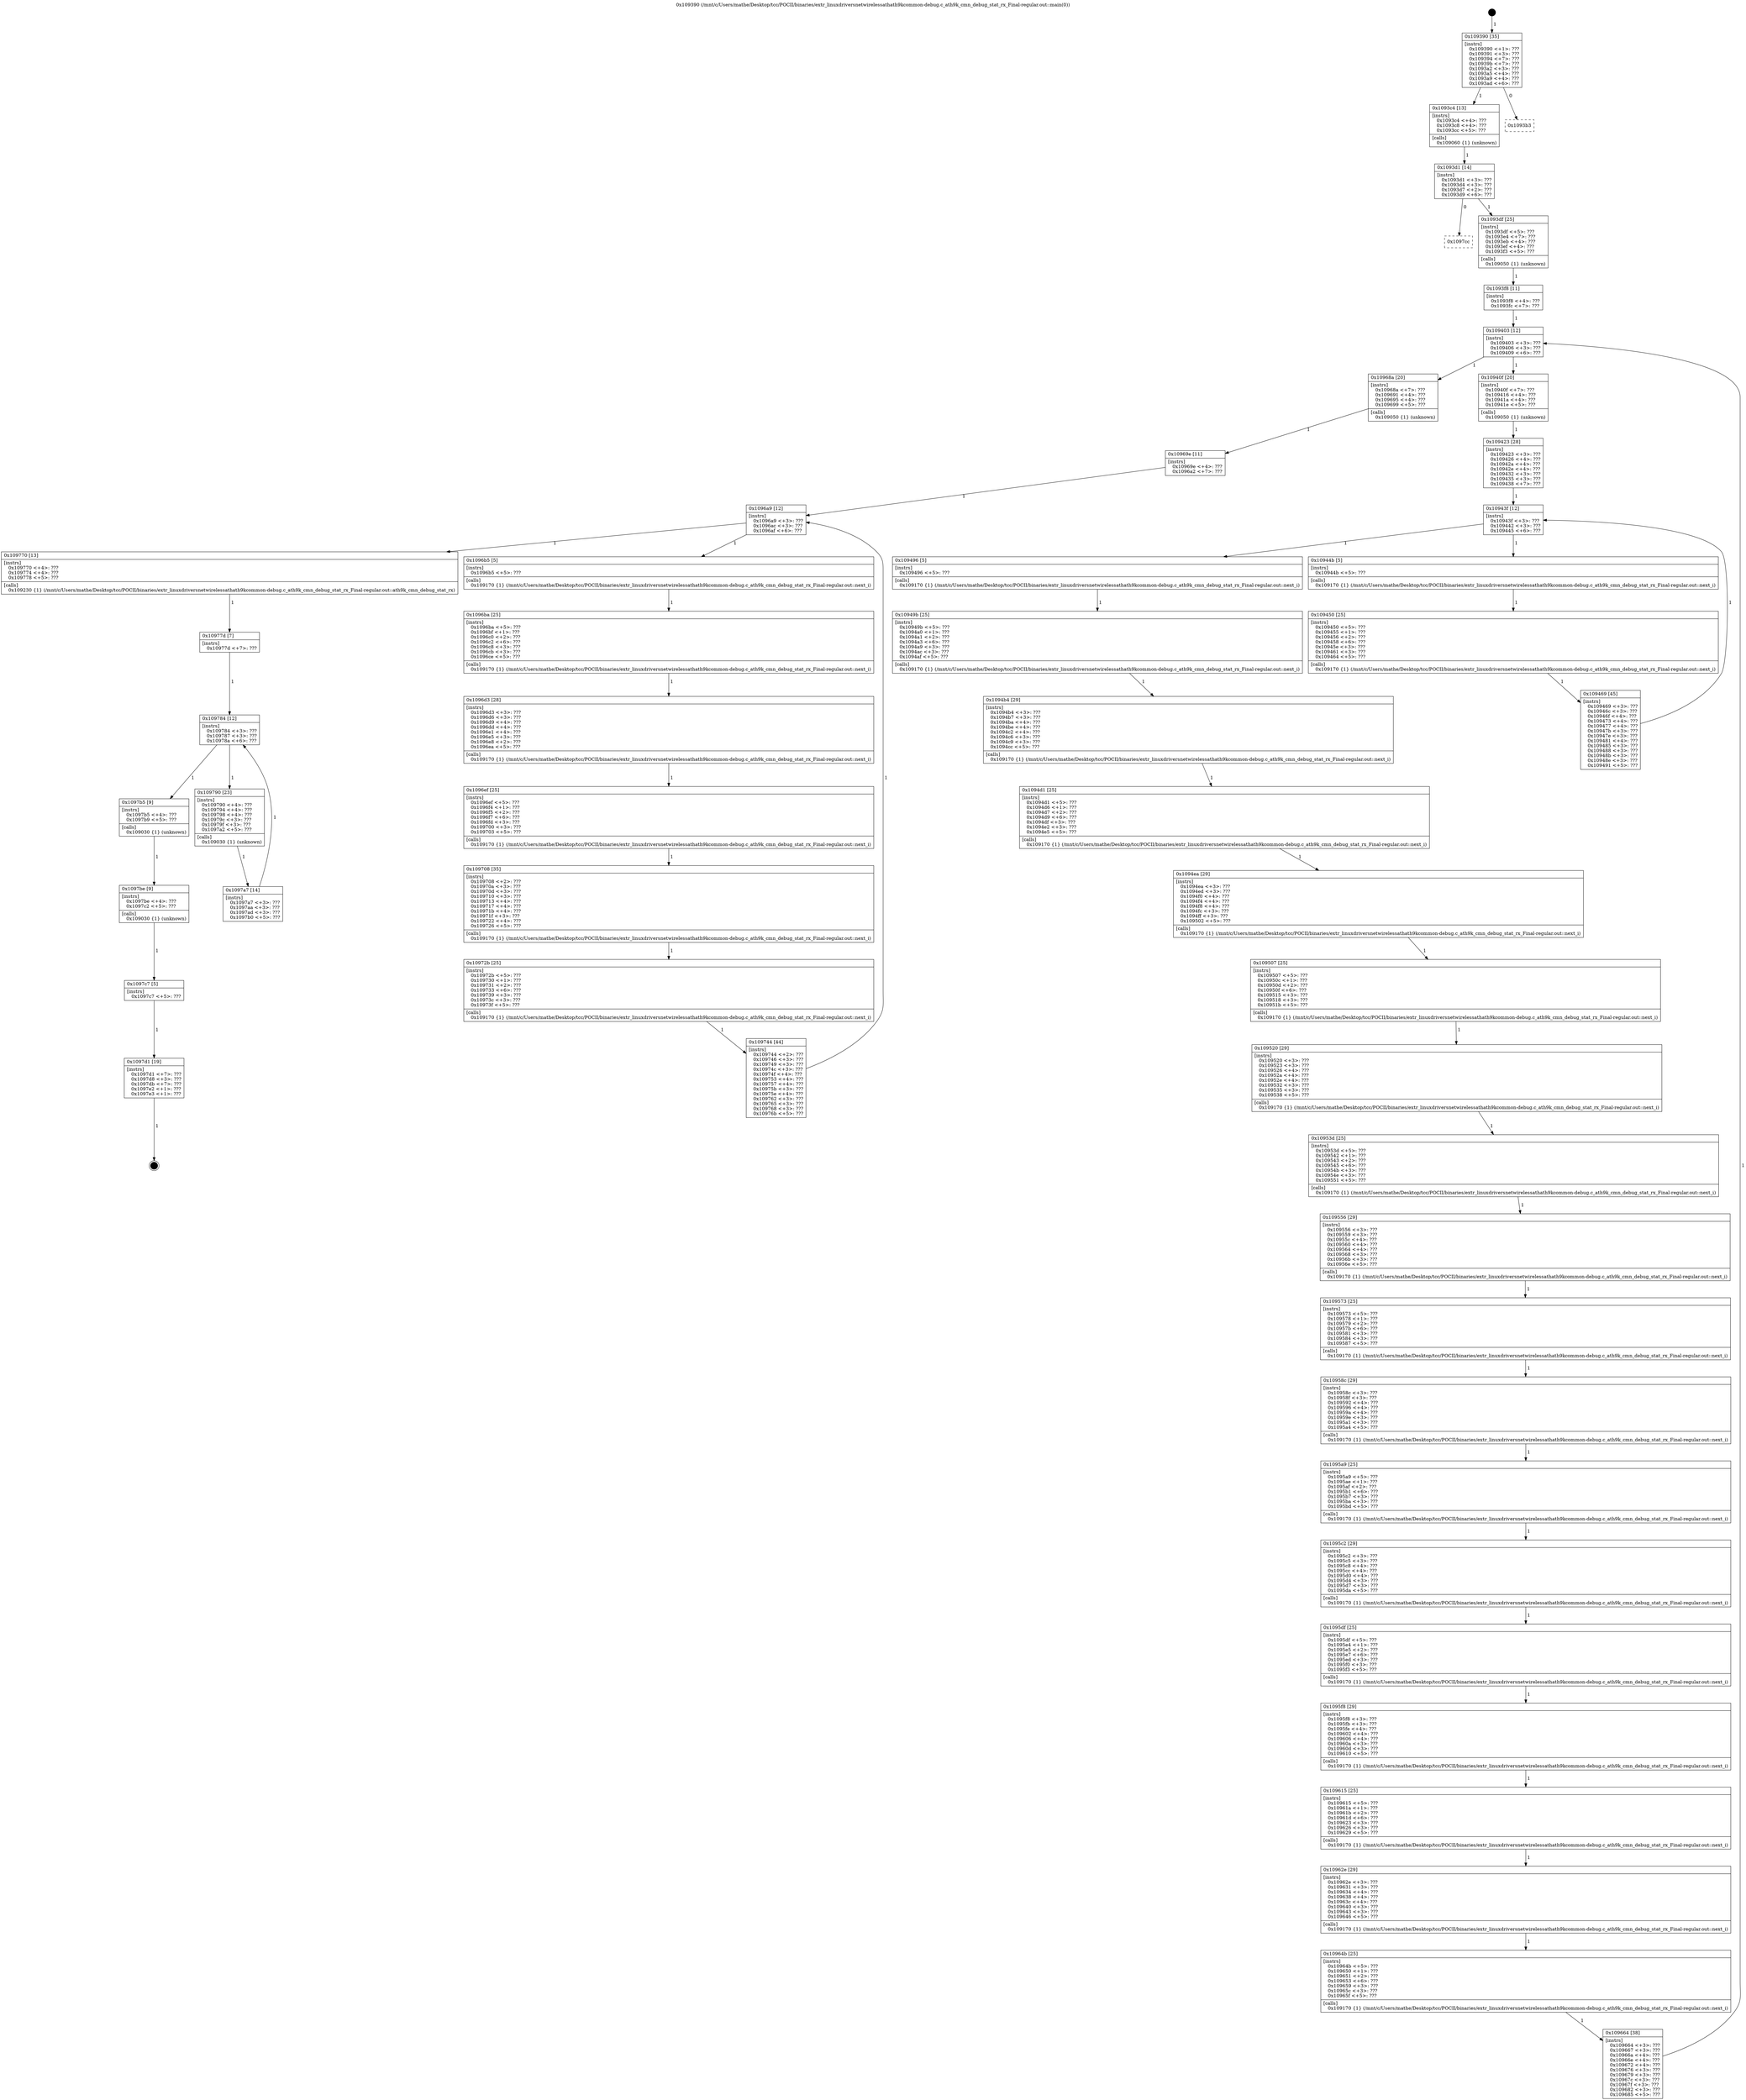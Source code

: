digraph "0x109390" {
  label = "0x109390 (/mnt/c/Users/mathe/Desktop/tcc/POCII/binaries/extr_linuxdriversnetwirelessathath9kcommon-debug.c_ath9k_cmn_debug_stat_rx_Final-regular.out::main(0))"
  labelloc = "t"
  node[shape=record]

  Entry [label="",width=0.3,height=0.3,shape=circle,fillcolor=black,style=filled]
  "0x109390" [label="{
     0x109390 [35]\l
     | [instrs]\l
     &nbsp;&nbsp;0x109390 \<+1\>: ???\l
     &nbsp;&nbsp;0x109391 \<+3\>: ???\l
     &nbsp;&nbsp;0x109394 \<+7\>: ???\l
     &nbsp;&nbsp;0x10939b \<+7\>: ???\l
     &nbsp;&nbsp;0x1093a2 \<+3\>: ???\l
     &nbsp;&nbsp;0x1093a5 \<+4\>: ???\l
     &nbsp;&nbsp;0x1093a9 \<+4\>: ???\l
     &nbsp;&nbsp;0x1093ad \<+6\>: ???\l
  }"]
  "0x1093c4" [label="{
     0x1093c4 [13]\l
     | [instrs]\l
     &nbsp;&nbsp;0x1093c4 \<+4\>: ???\l
     &nbsp;&nbsp;0x1093c8 \<+4\>: ???\l
     &nbsp;&nbsp;0x1093cc \<+5\>: ???\l
     | [calls]\l
     &nbsp;&nbsp;0x109060 \{1\} (unknown)\l
  }"]
  "0x1093b3" [label="{
     0x1093b3\l
  }", style=dashed]
  "0x1093d1" [label="{
     0x1093d1 [14]\l
     | [instrs]\l
     &nbsp;&nbsp;0x1093d1 \<+3\>: ???\l
     &nbsp;&nbsp;0x1093d4 \<+3\>: ???\l
     &nbsp;&nbsp;0x1093d7 \<+2\>: ???\l
     &nbsp;&nbsp;0x1093d9 \<+6\>: ???\l
  }"]
  "0x1097cc" [label="{
     0x1097cc\l
  }", style=dashed]
  "0x1093df" [label="{
     0x1093df [25]\l
     | [instrs]\l
     &nbsp;&nbsp;0x1093df \<+5\>: ???\l
     &nbsp;&nbsp;0x1093e4 \<+7\>: ???\l
     &nbsp;&nbsp;0x1093eb \<+4\>: ???\l
     &nbsp;&nbsp;0x1093ef \<+4\>: ???\l
     &nbsp;&nbsp;0x1093f3 \<+5\>: ???\l
     | [calls]\l
     &nbsp;&nbsp;0x109050 \{1\} (unknown)\l
  }"]
  Exit [label="",width=0.3,height=0.3,shape=circle,fillcolor=black,style=filled,peripheries=2]
  "0x109403" [label="{
     0x109403 [12]\l
     | [instrs]\l
     &nbsp;&nbsp;0x109403 \<+3\>: ???\l
     &nbsp;&nbsp;0x109406 \<+3\>: ???\l
     &nbsp;&nbsp;0x109409 \<+6\>: ???\l
  }"]
  "0x10968a" [label="{
     0x10968a [20]\l
     | [instrs]\l
     &nbsp;&nbsp;0x10968a \<+7\>: ???\l
     &nbsp;&nbsp;0x109691 \<+4\>: ???\l
     &nbsp;&nbsp;0x109695 \<+4\>: ???\l
     &nbsp;&nbsp;0x109699 \<+5\>: ???\l
     | [calls]\l
     &nbsp;&nbsp;0x109050 \{1\} (unknown)\l
  }"]
  "0x10940f" [label="{
     0x10940f [20]\l
     | [instrs]\l
     &nbsp;&nbsp;0x10940f \<+7\>: ???\l
     &nbsp;&nbsp;0x109416 \<+4\>: ???\l
     &nbsp;&nbsp;0x10941a \<+4\>: ???\l
     &nbsp;&nbsp;0x10941e \<+5\>: ???\l
     | [calls]\l
     &nbsp;&nbsp;0x109050 \{1\} (unknown)\l
  }"]
  "0x10943f" [label="{
     0x10943f [12]\l
     | [instrs]\l
     &nbsp;&nbsp;0x10943f \<+3\>: ???\l
     &nbsp;&nbsp;0x109442 \<+3\>: ???\l
     &nbsp;&nbsp;0x109445 \<+6\>: ???\l
  }"]
  "0x109496" [label="{
     0x109496 [5]\l
     | [instrs]\l
     &nbsp;&nbsp;0x109496 \<+5\>: ???\l
     | [calls]\l
     &nbsp;&nbsp;0x109170 \{1\} (/mnt/c/Users/mathe/Desktop/tcc/POCII/binaries/extr_linuxdriversnetwirelessathath9kcommon-debug.c_ath9k_cmn_debug_stat_rx_Final-regular.out::next_i)\l
  }"]
  "0x10944b" [label="{
     0x10944b [5]\l
     | [instrs]\l
     &nbsp;&nbsp;0x10944b \<+5\>: ???\l
     | [calls]\l
     &nbsp;&nbsp;0x109170 \{1\} (/mnt/c/Users/mathe/Desktop/tcc/POCII/binaries/extr_linuxdriversnetwirelessathath9kcommon-debug.c_ath9k_cmn_debug_stat_rx_Final-regular.out::next_i)\l
  }"]
  "0x109450" [label="{
     0x109450 [25]\l
     | [instrs]\l
     &nbsp;&nbsp;0x109450 \<+5\>: ???\l
     &nbsp;&nbsp;0x109455 \<+1\>: ???\l
     &nbsp;&nbsp;0x109456 \<+2\>: ???\l
     &nbsp;&nbsp;0x109458 \<+6\>: ???\l
     &nbsp;&nbsp;0x10945e \<+3\>: ???\l
     &nbsp;&nbsp;0x109461 \<+3\>: ???\l
     &nbsp;&nbsp;0x109464 \<+5\>: ???\l
     | [calls]\l
     &nbsp;&nbsp;0x109170 \{1\} (/mnt/c/Users/mathe/Desktop/tcc/POCII/binaries/extr_linuxdriversnetwirelessathath9kcommon-debug.c_ath9k_cmn_debug_stat_rx_Final-regular.out::next_i)\l
  }"]
  "0x109469" [label="{
     0x109469 [45]\l
     | [instrs]\l
     &nbsp;&nbsp;0x109469 \<+3\>: ???\l
     &nbsp;&nbsp;0x10946c \<+3\>: ???\l
     &nbsp;&nbsp;0x10946f \<+4\>: ???\l
     &nbsp;&nbsp;0x109473 \<+4\>: ???\l
     &nbsp;&nbsp;0x109477 \<+4\>: ???\l
     &nbsp;&nbsp;0x10947b \<+3\>: ???\l
     &nbsp;&nbsp;0x10947e \<+3\>: ???\l
     &nbsp;&nbsp;0x109481 \<+4\>: ???\l
     &nbsp;&nbsp;0x109485 \<+3\>: ???\l
     &nbsp;&nbsp;0x109488 \<+3\>: ???\l
     &nbsp;&nbsp;0x10948b \<+3\>: ???\l
     &nbsp;&nbsp;0x10948e \<+3\>: ???\l
     &nbsp;&nbsp;0x109491 \<+5\>: ???\l
  }"]
  "0x109423" [label="{
     0x109423 [28]\l
     | [instrs]\l
     &nbsp;&nbsp;0x109423 \<+3\>: ???\l
     &nbsp;&nbsp;0x109426 \<+4\>: ???\l
     &nbsp;&nbsp;0x10942a \<+4\>: ???\l
     &nbsp;&nbsp;0x10942e \<+4\>: ???\l
     &nbsp;&nbsp;0x109432 \<+3\>: ???\l
     &nbsp;&nbsp;0x109435 \<+3\>: ???\l
     &nbsp;&nbsp;0x109438 \<+7\>: ???\l
  }"]
  "0x10949b" [label="{
     0x10949b [25]\l
     | [instrs]\l
     &nbsp;&nbsp;0x10949b \<+5\>: ???\l
     &nbsp;&nbsp;0x1094a0 \<+1\>: ???\l
     &nbsp;&nbsp;0x1094a1 \<+2\>: ???\l
     &nbsp;&nbsp;0x1094a3 \<+6\>: ???\l
     &nbsp;&nbsp;0x1094a9 \<+3\>: ???\l
     &nbsp;&nbsp;0x1094ac \<+3\>: ???\l
     &nbsp;&nbsp;0x1094af \<+5\>: ???\l
     | [calls]\l
     &nbsp;&nbsp;0x109170 \{1\} (/mnt/c/Users/mathe/Desktop/tcc/POCII/binaries/extr_linuxdriversnetwirelessathath9kcommon-debug.c_ath9k_cmn_debug_stat_rx_Final-regular.out::next_i)\l
  }"]
  "0x1094b4" [label="{
     0x1094b4 [29]\l
     | [instrs]\l
     &nbsp;&nbsp;0x1094b4 \<+3\>: ???\l
     &nbsp;&nbsp;0x1094b7 \<+3\>: ???\l
     &nbsp;&nbsp;0x1094ba \<+4\>: ???\l
     &nbsp;&nbsp;0x1094be \<+4\>: ???\l
     &nbsp;&nbsp;0x1094c2 \<+4\>: ???\l
     &nbsp;&nbsp;0x1094c6 \<+3\>: ???\l
     &nbsp;&nbsp;0x1094c9 \<+3\>: ???\l
     &nbsp;&nbsp;0x1094cc \<+5\>: ???\l
     | [calls]\l
     &nbsp;&nbsp;0x109170 \{1\} (/mnt/c/Users/mathe/Desktop/tcc/POCII/binaries/extr_linuxdriversnetwirelessathath9kcommon-debug.c_ath9k_cmn_debug_stat_rx_Final-regular.out::next_i)\l
  }"]
  "0x1094d1" [label="{
     0x1094d1 [25]\l
     | [instrs]\l
     &nbsp;&nbsp;0x1094d1 \<+5\>: ???\l
     &nbsp;&nbsp;0x1094d6 \<+1\>: ???\l
     &nbsp;&nbsp;0x1094d7 \<+2\>: ???\l
     &nbsp;&nbsp;0x1094d9 \<+6\>: ???\l
     &nbsp;&nbsp;0x1094df \<+3\>: ???\l
     &nbsp;&nbsp;0x1094e2 \<+3\>: ???\l
     &nbsp;&nbsp;0x1094e5 \<+5\>: ???\l
     | [calls]\l
     &nbsp;&nbsp;0x109170 \{1\} (/mnt/c/Users/mathe/Desktop/tcc/POCII/binaries/extr_linuxdriversnetwirelessathath9kcommon-debug.c_ath9k_cmn_debug_stat_rx_Final-regular.out::next_i)\l
  }"]
  "0x1094ea" [label="{
     0x1094ea [29]\l
     | [instrs]\l
     &nbsp;&nbsp;0x1094ea \<+3\>: ???\l
     &nbsp;&nbsp;0x1094ed \<+3\>: ???\l
     &nbsp;&nbsp;0x1094f0 \<+4\>: ???\l
     &nbsp;&nbsp;0x1094f4 \<+4\>: ???\l
     &nbsp;&nbsp;0x1094f8 \<+4\>: ???\l
     &nbsp;&nbsp;0x1094fc \<+3\>: ???\l
     &nbsp;&nbsp;0x1094ff \<+3\>: ???\l
     &nbsp;&nbsp;0x109502 \<+5\>: ???\l
     | [calls]\l
     &nbsp;&nbsp;0x109170 \{1\} (/mnt/c/Users/mathe/Desktop/tcc/POCII/binaries/extr_linuxdriversnetwirelessathath9kcommon-debug.c_ath9k_cmn_debug_stat_rx_Final-regular.out::next_i)\l
  }"]
  "0x109507" [label="{
     0x109507 [25]\l
     | [instrs]\l
     &nbsp;&nbsp;0x109507 \<+5\>: ???\l
     &nbsp;&nbsp;0x10950c \<+1\>: ???\l
     &nbsp;&nbsp;0x10950d \<+2\>: ???\l
     &nbsp;&nbsp;0x10950f \<+6\>: ???\l
     &nbsp;&nbsp;0x109515 \<+3\>: ???\l
     &nbsp;&nbsp;0x109518 \<+3\>: ???\l
     &nbsp;&nbsp;0x10951b \<+5\>: ???\l
     | [calls]\l
     &nbsp;&nbsp;0x109170 \{1\} (/mnt/c/Users/mathe/Desktop/tcc/POCII/binaries/extr_linuxdriversnetwirelessathath9kcommon-debug.c_ath9k_cmn_debug_stat_rx_Final-regular.out::next_i)\l
  }"]
  "0x109520" [label="{
     0x109520 [29]\l
     | [instrs]\l
     &nbsp;&nbsp;0x109520 \<+3\>: ???\l
     &nbsp;&nbsp;0x109523 \<+3\>: ???\l
     &nbsp;&nbsp;0x109526 \<+4\>: ???\l
     &nbsp;&nbsp;0x10952a \<+4\>: ???\l
     &nbsp;&nbsp;0x10952e \<+4\>: ???\l
     &nbsp;&nbsp;0x109532 \<+3\>: ???\l
     &nbsp;&nbsp;0x109535 \<+3\>: ???\l
     &nbsp;&nbsp;0x109538 \<+5\>: ???\l
     | [calls]\l
     &nbsp;&nbsp;0x109170 \{1\} (/mnt/c/Users/mathe/Desktop/tcc/POCII/binaries/extr_linuxdriversnetwirelessathath9kcommon-debug.c_ath9k_cmn_debug_stat_rx_Final-regular.out::next_i)\l
  }"]
  "0x10953d" [label="{
     0x10953d [25]\l
     | [instrs]\l
     &nbsp;&nbsp;0x10953d \<+5\>: ???\l
     &nbsp;&nbsp;0x109542 \<+1\>: ???\l
     &nbsp;&nbsp;0x109543 \<+2\>: ???\l
     &nbsp;&nbsp;0x109545 \<+6\>: ???\l
     &nbsp;&nbsp;0x10954b \<+3\>: ???\l
     &nbsp;&nbsp;0x10954e \<+3\>: ???\l
     &nbsp;&nbsp;0x109551 \<+5\>: ???\l
     | [calls]\l
     &nbsp;&nbsp;0x109170 \{1\} (/mnt/c/Users/mathe/Desktop/tcc/POCII/binaries/extr_linuxdriversnetwirelessathath9kcommon-debug.c_ath9k_cmn_debug_stat_rx_Final-regular.out::next_i)\l
  }"]
  "0x109556" [label="{
     0x109556 [29]\l
     | [instrs]\l
     &nbsp;&nbsp;0x109556 \<+3\>: ???\l
     &nbsp;&nbsp;0x109559 \<+3\>: ???\l
     &nbsp;&nbsp;0x10955c \<+4\>: ???\l
     &nbsp;&nbsp;0x109560 \<+4\>: ???\l
     &nbsp;&nbsp;0x109564 \<+4\>: ???\l
     &nbsp;&nbsp;0x109568 \<+3\>: ???\l
     &nbsp;&nbsp;0x10956b \<+3\>: ???\l
     &nbsp;&nbsp;0x10956e \<+5\>: ???\l
     | [calls]\l
     &nbsp;&nbsp;0x109170 \{1\} (/mnt/c/Users/mathe/Desktop/tcc/POCII/binaries/extr_linuxdriversnetwirelessathath9kcommon-debug.c_ath9k_cmn_debug_stat_rx_Final-regular.out::next_i)\l
  }"]
  "0x109573" [label="{
     0x109573 [25]\l
     | [instrs]\l
     &nbsp;&nbsp;0x109573 \<+5\>: ???\l
     &nbsp;&nbsp;0x109578 \<+1\>: ???\l
     &nbsp;&nbsp;0x109579 \<+2\>: ???\l
     &nbsp;&nbsp;0x10957b \<+6\>: ???\l
     &nbsp;&nbsp;0x109581 \<+3\>: ???\l
     &nbsp;&nbsp;0x109584 \<+3\>: ???\l
     &nbsp;&nbsp;0x109587 \<+5\>: ???\l
     | [calls]\l
     &nbsp;&nbsp;0x109170 \{1\} (/mnt/c/Users/mathe/Desktop/tcc/POCII/binaries/extr_linuxdriversnetwirelessathath9kcommon-debug.c_ath9k_cmn_debug_stat_rx_Final-regular.out::next_i)\l
  }"]
  "0x10958c" [label="{
     0x10958c [29]\l
     | [instrs]\l
     &nbsp;&nbsp;0x10958c \<+3\>: ???\l
     &nbsp;&nbsp;0x10958f \<+3\>: ???\l
     &nbsp;&nbsp;0x109592 \<+4\>: ???\l
     &nbsp;&nbsp;0x109596 \<+4\>: ???\l
     &nbsp;&nbsp;0x10959a \<+4\>: ???\l
     &nbsp;&nbsp;0x10959e \<+3\>: ???\l
     &nbsp;&nbsp;0x1095a1 \<+3\>: ???\l
     &nbsp;&nbsp;0x1095a4 \<+5\>: ???\l
     | [calls]\l
     &nbsp;&nbsp;0x109170 \{1\} (/mnt/c/Users/mathe/Desktop/tcc/POCII/binaries/extr_linuxdriversnetwirelessathath9kcommon-debug.c_ath9k_cmn_debug_stat_rx_Final-regular.out::next_i)\l
  }"]
  "0x1095a9" [label="{
     0x1095a9 [25]\l
     | [instrs]\l
     &nbsp;&nbsp;0x1095a9 \<+5\>: ???\l
     &nbsp;&nbsp;0x1095ae \<+1\>: ???\l
     &nbsp;&nbsp;0x1095af \<+2\>: ???\l
     &nbsp;&nbsp;0x1095b1 \<+6\>: ???\l
     &nbsp;&nbsp;0x1095b7 \<+3\>: ???\l
     &nbsp;&nbsp;0x1095ba \<+3\>: ???\l
     &nbsp;&nbsp;0x1095bd \<+5\>: ???\l
     | [calls]\l
     &nbsp;&nbsp;0x109170 \{1\} (/mnt/c/Users/mathe/Desktop/tcc/POCII/binaries/extr_linuxdriversnetwirelessathath9kcommon-debug.c_ath9k_cmn_debug_stat_rx_Final-regular.out::next_i)\l
  }"]
  "0x1095c2" [label="{
     0x1095c2 [29]\l
     | [instrs]\l
     &nbsp;&nbsp;0x1095c2 \<+3\>: ???\l
     &nbsp;&nbsp;0x1095c5 \<+3\>: ???\l
     &nbsp;&nbsp;0x1095c8 \<+4\>: ???\l
     &nbsp;&nbsp;0x1095cc \<+4\>: ???\l
     &nbsp;&nbsp;0x1095d0 \<+4\>: ???\l
     &nbsp;&nbsp;0x1095d4 \<+3\>: ???\l
     &nbsp;&nbsp;0x1095d7 \<+3\>: ???\l
     &nbsp;&nbsp;0x1095da \<+5\>: ???\l
     | [calls]\l
     &nbsp;&nbsp;0x109170 \{1\} (/mnt/c/Users/mathe/Desktop/tcc/POCII/binaries/extr_linuxdriversnetwirelessathath9kcommon-debug.c_ath9k_cmn_debug_stat_rx_Final-regular.out::next_i)\l
  }"]
  "0x1095df" [label="{
     0x1095df [25]\l
     | [instrs]\l
     &nbsp;&nbsp;0x1095df \<+5\>: ???\l
     &nbsp;&nbsp;0x1095e4 \<+1\>: ???\l
     &nbsp;&nbsp;0x1095e5 \<+2\>: ???\l
     &nbsp;&nbsp;0x1095e7 \<+6\>: ???\l
     &nbsp;&nbsp;0x1095ed \<+3\>: ???\l
     &nbsp;&nbsp;0x1095f0 \<+3\>: ???\l
     &nbsp;&nbsp;0x1095f3 \<+5\>: ???\l
     | [calls]\l
     &nbsp;&nbsp;0x109170 \{1\} (/mnt/c/Users/mathe/Desktop/tcc/POCII/binaries/extr_linuxdriversnetwirelessathath9kcommon-debug.c_ath9k_cmn_debug_stat_rx_Final-regular.out::next_i)\l
  }"]
  "0x1095f8" [label="{
     0x1095f8 [29]\l
     | [instrs]\l
     &nbsp;&nbsp;0x1095f8 \<+3\>: ???\l
     &nbsp;&nbsp;0x1095fb \<+3\>: ???\l
     &nbsp;&nbsp;0x1095fe \<+4\>: ???\l
     &nbsp;&nbsp;0x109602 \<+4\>: ???\l
     &nbsp;&nbsp;0x109606 \<+4\>: ???\l
     &nbsp;&nbsp;0x10960a \<+3\>: ???\l
     &nbsp;&nbsp;0x10960d \<+3\>: ???\l
     &nbsp;&nbsp;0x109610 \<+5\>: ???\l
     | [calls]\l
     &nbsp;&nbsp;0x109170 \{1\} (/mnt/c/Users/mathe/Desktop/tcc/POCII/binaries/extr_linuxdriversnetwirelessathath9kcommon-debug.c_ath9k_cmn_debug_stat_rx_Final-regular.out::next_i)\l
  }"]
  "0x109615" [label="{
     0x109615 [25]\l
     | [instrs]\l
     &nbsp;&nbsp;0x109615 \<+5\>: ???\l
     &nbsp;&nbsp;0x10961a \<+1\>: ???\l
     &nbsp;&nbsp;0x10961b \<+2\>: ???\l
     &nbsp;&nbsp;0x10961d \<+6\>: ???\l
     &nbsp;&nbsp;0x109623 \<+3\>: ???\l
     &nbsp;&nbsp;0x109626 \<+3\>: ???\l
     &nbsp;&nbsp;0x109629 \<+5\>: ???\l
     | [calls]\l
     &nbsp;&nbsp;0x109170 \{1\} (/mnt/c/Users/mathe/Desktop/tcc/POCII/binaries/extr_linuxdriversnetwirelessathath9kcommon-debug.c_ath9k_cmn_debug_stat_rx_Final-regular.out::next_i)\l
  }"]
  "0x10962e" [label="{
     0x10962e [29]\l
     | [instrs]\l
     &nbsp;&nbsp;0x10962e \<+3\>: ???\l
     &nbsp;&nbsp;0x109631 \<+3\>: ???\l
     &nbsp;&nbsp;0x109634 \<+4\>: ???\l
     &nbsp;&nbsp;0x109638 \<+4\>: ???\l
     &nbsp;&nbsp;0x10963c \<+4\>: ???\l
     &nbsp;&nbsp;0x109640 \<+3\>: ???\l
     &nbsp;&nbsp;0x109643 \<+3\>: ???\l
     &nbsp;&nbsp;0x109646 \<+5\>: ???\l
     | [calls]\l
     &nbsp;&nbsp;0x109170 \{1\} (/mnt/c/Users/mathe/Desktop/tcc/POCII/binaries/extr_linuxdriversnetwirelessathath9kcommon-debug.c_ath9k_cmn_debug_stat_rx_Final-regular.out::next_i)\l
  }"]
  "0x10964b" [label="{
     0x10964b [25]\l
     | [instrs]\l
     &nbsp;&nbsp;0x10964b \<+5\>: ???\l
     &nbsp;&nbsp;0x109650 \<+1\>: ???\l
     &nbsp;&nbsp;0x109651 \<+2\>: ???\l
     &nbsp;&nbsp;0x109653 \<+6\>: ???\l
     &nbsp;&nbsp;0x109659 \<+3\>: ???\l
     &nbsp;&nbsp;0x10965c \<+3\>: ???\l
     &nbsp;&nbsp;0x10965f \<+5\>: ???\l
     | [calls]\l
     &nbsp;&nbsp;0x109170 \{1\} (/mnt/c/Users/mathe/Desktop/tcc/POCII/binaries/extr_linuxdriversnetwirelessathath9kcommon-debug.c_ath9k_cmn_debug_stat_rx_Final-regular.out::next_i)\l
  }"]
  "0x109664" [label="{
     0x109664 [38]\l
     | [instrs]\l
     &nbsp;&nbsp;0x109664 \<+3\>: ???\l
     &nbsp;&nbsp;0x109667 \<+3\>: ???\l
     &nbsp;&nbsp;0x10966a \<+4\>: ???\l
     &nbsp;&nbsp;0x10966e \<+4\>: ???\l
     &nbsp;&nbsp;0x109672 \<+4\>: ???\l
     &nbsp;&nbsp;0x109676 \<+3\>: ???\l
     &nbsp;&nbsp;0x109679 \<+3\>: ???\l
     &nbsp;&nbsp;0x10967c \<+3\>: ???\l
     &nbsp;&nbsp;0x10967f \<+3\>: ???\l
     &nbsp;&nbsp;0x109682 \<+3\>: ???\l
     &nbsp;&nbsp;0x109685 \<+5\>: ???\l
  }"]
  "0x1093f8" [label="{
     0x1093f8 [11]\l
     | [instrs]\l
     &nbsp;&nbsp;0x1093f8 \<+4\>: ???\l
     &nbsp;&nbsp;0x1093fc \<+7\>: ???\l
  }"]
  "0x1096a9" [label="{
     0x1096a9 [12]\l
     | [instrs]\l
     &nbsp;&nbsp;0x1096a9 \<+3\>: ???\l
     &nbsp;&nbsp;0x1096ac \<+3\>: ???\l
     &nbsp;&nbsp;0x1096af \<+6\>: ???\l
  }"]
  "0x109770" [label="{
     0x109770 [13]\l
     | [instrs]\l
     &nbsp;&nbsp;0x109770 \<+4\>: ???\l
     &nbsp;&nbsp;0x109774 \<+4\>: ???\l
     &nbsp;&nbsp;0x109778 \<+5\>: ???\l
     | [calls]\l
     &nbsp;&nbsp;0x109230 \{1\} (/mnt/c/Users/mathe/Desktop/tcc/POCII/binaries/extr_linuxdriversnetwirelessathath9kcommon-debug.c_ath9k_cmn_debug_stat_rx_Final-regular.out::ath9k_cmn_debug_stat_rx)\l
  }"]
  "0x1096b5" [label="{
     0x1096b5 [5]\l
     | [instrs]\l
     &nbsp;&nbsp;0x1096b5 \<+5\>: ???\l
     | [calls]\l
     &nbsp;&nbsp;0x109170 \{1\} (/mnt/c/Users/mathe/Desktop/tcc/POCII/binaries/extr_linuxdriversnetwirelessathath9kcommon-debug.c_ath9k_cmn_debug_stat_rx_Final-regular.out::next_i)\l
  }"]
  "0x1096ba" [label="{
     0x1096ba [25]\l
     | [instrs]\l
     &nbsp;&nbsp;0x1096ba \<+5\>: ???\l
     &nbsp;&nbsp;0x1096bf \<+1\>: ???\l
     &nbsp;&nbsp;0x1096c0 \<+2\>: ???\l
     &nbsp;&nbsp;0x1096c2 \<+6\>: ???\l
     &nbsp;&nbsp;0x1096c8 \<+3\>: ???\l
     &nbsp;&nbsp;0x1096cb \<+3\>: ???\l
     &nbsp;&nbsp;0x1096ce \<+5\>: ???\l
     | [calls]\l
     &nbsp;&nbsp;0x109170 \{1\} (/mnt/c/Users/mathe/Desktop/tcc/POCII/binaries/extr_linuxdriversnetwirelessathath9kcommon-debug.c_ath9k_cmn_debug_stat_rx_Final-regular.out::next_i)\l
  }"]
  "0x1096d3" [label="{
     0x1096d3 [28]\l
     | [instrs]\l
     &nbsp;&nbsp;0x1096d3 \<+3\>: ???\l
     &nbsp;&nbsp;0x1096d6 \<+3\>: ???\l
     &nbsp;&nbsp;0x1096d9 \<+4\>: ???\l
     &nbsp;&nbsp;0x1096dd \<+4\>: ???\l
     &nbsp;&nbsp;0x1096e1 \<+4\>: ???\l
     &nbsp;&nbsp;0x1096e5 \<+3\>: ???\l
     &nbsp;&nbsp;0x1096e8 \<+2\>: ???\l
     &nbsp;&nbsp;0x1096ea \<+5\>: ???\l
     | [calls]\l
     &nbsp;&nbsp;0x109170 \{1\} (/mnt/c/Users/mathe/Desktop/tcc/POCII/binaries/extr_linuxdriversnetwirelessathath9kcommon-debug.c_ath9k_cmn_debug_stat_rx_Final-regular.out::next_i)\l
  }"]
  "0x1096ef" [label="{
     0x1096ef [25]\l
     | [instrs]\l
     &nbsp;&nbsp;0x1096ef \<+5\>: ???\l
     &nbsp;&nbsp;0x1096f4 \<+1\>: ???\l
     &nbsp;&nbsp;0x1096f5 \<+2\>: ???\l
     &nbsp;&nbsp;0x1096f7 \<+6\>: ???\l
     &nbsp;&nbsp;0x1096fd \<+3\>: ???\l
     &nbsp;&nbsp;0x109700 \<+3\>: ???\l
     &nbsp;&nbsp;0x109703 \<+5\>: ???\l
     | [calls]\l
     &nbsp;&nbsp;0x109170 \{1\} (/mnt/c/Users/mathe/Desktop/tcc/POCII/binaries/extr_linuxdriversnetwirelessathath9kcommon-debug.c_ath9k_cmn_debug_stat_rx_Final-regular.out::next_i)\l
  }"]
  "0x109708" [label="{
     0x109708 [35]\l
     | [instrs]\l
     &nbsp;&nbsp;0x109708 \<+2\>: ???\l
     &nbsp;&nbsp;0x10970a \<+3\>: ???\l
     &nbsp;&nbsp;0x10970d \<+3\>: ???\l
     &nbsp;&nbsp;0x109710 \<+3\>: ???\l
     &nbsp;&nbsp;0x109713 \<+4\>: ???\l
     &nbsp;&nbsp;0x109717 \<+4\>: ???\l
     &nbsp;&nbsp;0x10971b \<+4\>: ???\l
     &nbsp;&nbsp;0x10971f \<+3\>: ???\l
     &nbsp;&nbsp;0x109722 \<+4\>: ???\l
     &nbsp;&nbsp;0x109726 \<+5\>: ???\l
     | [calls]\l
     &nbsp;&nbsp;0x109170 \{1\} (/mnt/c/Users/mathe/Desktop/tcc/POCII/binaries/extr_linuxdriversnetwirelessathath9kcommon-debug.c_ath9k_cmn_debug_stat_rx_Final-regular.out::next_i)\l
  }"]
  "0x10972b" [label="{
     0x10972b [25]\l
     | [instrs]\l
     &nbsp;&nbsp;0x10972b \<+5\>: ???\l
     &nbsp;&nbsp;0x109730 \<+1\>: ???\l
     &nbsp;&nbsp;0x109731 \<+2\>: ???\l
     &nbsp;&nbsp;0x109733 \<+6\>: ???\l
     &nbsp;&nbsp;0x109739 \<+3\>: ???\l
     &nbsp;&nbsp;0x10973c \<+3\>: ???\l
     &nbsp;&nbsp;0x10973f \<+5\>: ???\l
     | [calls]\l
     &nbsp;&nbsp;0x109170 \{1\} (/mnt/c/Users/mathe/Desktop/tcc/POCII/binaries/extr_linuxdriversnetwirelessathath9kcommon-debug.c_ath9k_cmn_debug_stat_rx_Final-regular.out::next_i)\l
  }"]
  "0x109744" [label="{
     0x109744 [44]\l
     | [instrs]\l
     &nbsp;&nbsp;0x109744 \<+2\>: ???\l
     &nbsp;&nbsp;0x109746 \<+3\>: ???\l
     &nbsp;&nbsp;0x109749 \<+3\>: ???\l
     &nbsp;&nbsp;0x10974c \<+3\>: ???\l
     &nbsp;&nbsp;0x10974f \<+4\>: ???\l
     &nbsp;&nbsp;0x109753 \<+4\>: ???\l
     &nbsp;&nbsp;0x109757 \<+4\>: ???\l
     &nbsp;&nbsp;0x10975b \<+3\>: ???\l
     &nbsp;&nbsp;0x10975e \<+4\>: ???\l
     &nbsp;&nbsp;0x109762 \<+3\>: ???\l
     &nbsp;&nbsp;0x109765 \<+3\>: ???\l
     &nbsp;&nbsp;0x109768 \<+3\>: ???\l
     &nbsp;&nbsp;0x10976b \<+5\>: ???\l
  }"]
  "0x10969e" [label="{
     0x10969e [11]\l
     | [instrs]\l
     &nbsp;&nbsp;0x10969e \<+4\>: ???\l
     &nbsp;&nbsp;0x1096a2 \<+7\>: ???\l
  }"]
  "0x109784" [label="{
     0x109784 [12]\l
     | [instrs]\l
     &nbsp;&nbsp;0x109784 \<+3\>: ???\l
     &nbsp;&nbsp;0x109787 \<+3\>: ???\l
     &nbsp;&nbsp;0x10978a \<+6\>: ???\l
  }"]
  "0x1097b5" [label="{
     0x1097b5 [9]\l
     | [instrs]\l
     &nbsp;&nbsp;0x1097b5 \<+4\>: ???\l
     &nbsp;&nbsp;0x1097b9 \<+5\>: ???\l
     | [calls]\l
     &nbsp;&nbsp;0x109030 \{1\} (unknown)\l
  }"]
  "0x109790" [label="{
     0x109790 [23]\l
     | [instrs]\l
     &nbsp;&nbsp;0x109790 \<+4\>: ???\l
     &nbsp;&nbsp;0x109794 \<+4\>: ???\l
     &nbsp;&nbsp;0x109798 \<+4\>: ???\l
     &nbsp;&nbsp;0x10979c \<+3\>: ???\l
     &nbsp;&nbsp;0x10979f \<+3\>: ???\l
     &nbsp;&nbsp;0x1097a2 \<+5\>: ???\l
     | [calls]\l
     &nbsp;&nbsp;0x109030 \{1\} (unknown)\l
  }"]
  "0x1097a7" [label="{
     0x1097a7 [14]\l
     | [instrs]\l
     &nbsp;&nbsp;0x1097a7 \<+3\>: ???\l
     &nbsp;&nbsp;0x1097aa \<+3\>: ???\l
     &nbsp;&nbsp;0x1097ad \<+3\>: ???\l
     &nbsp;&nbsp;0x1097b0 \<+5\>: ???\l
  }"]
  "0x10977d" [label="{
     0x10977d [7]\l
     | [instrs]\l
     &nbsp;&nbsp;0x10977d \<+7\>: ???\l
  }"]
  "0x1097be" [label="{
     0x1097be [9]\l
     | [instrs]\l
     &nbsp;&nbsp;0x1097be \<+4\>: ???\l
     &nbsp;&nbsp;0x1097c2 \<+5\>: ???\l
     | [calls]\l
     &nbsp;&nbsp;0x109030 \{1\} (unknown)\l
  }"]
  "0x1097c7" [label="{
     0x1097c7 [5]\l
     | [instrs]\l
     &nbsp;&nbsp;0x1097c7 \<+5\>: ???\l
  }"]
  "0x1097d1" [label="{
     0x1097d1 [19]\l
     | [instrs]\l
     &nbsp;&nbsp;0x1097d1 \<+7\>: ???\l
     &nbsp;&nbsp;0x1097d8 \<+3\>: ???\l
     &nbsp;&nbsp;0x1097db \<+7\>: ???\l
     &nbsp;&nbsp;0x1097e2 \<+1\>: ???\l
     &nbsp;&nbsp;0x1097e3 \<+1\>: ???\l
  }"]
  Entry -> "0x109390" [label=" 1"]
  "0x109390" -> "0x1093c4" [label=" 1"]
  "0x109390" -> "0x1093b3" [label=" 0"]
  "0x1093c4" -> "0x1093d1" [label=" 1"]
  "0x1093d1" -> "0x1097cc" [label=" 0"]
  "0x1093d1" -> "0x1093df" [label=" 1"]
  "0x1097d1" -> Exit [label=" 1"]
  "0x1093df" -> "0x1093f8" [label=" 1"]
  "0x109403" -> "0x10968a" [label=" 1"]
  "0x109403" -> "0x10940f" [label=" 1"]
  "0x10940f" -> "0x109423" [label=" 1"]
  "0x10943f" -> "0x109496" [label=" 1"]
  "0x10943f" -> "0x10944b" [label=" 1"]
  "0x10944b" -> "0x109450" [label=" 1"]
  "0x109450" -> "0x109469" [label=" 1"]
  "0x109423" -> "0x10943f" [label=" 1"]
  "0x109469" -> "0x10943f" [label=" 1"]
  "0x109496" -> "0x10949b" [label=" 1"]
  "0x10949b" -> "0x1094b4" [label=" 1"]
  "0x1094b4" -> "0x1094d1" [label=" 1"]
  "0x1094d1" -> "0x1094ea" [label=" 1"]
  "0x1094ea" -> "0x109507" [label=" 1"]
  "0x109507" -> "0x109520" [label=" 1"]
  "0x109520" -> "0x10953d" [label=" 1"]
  "0x10953d" -> "0x109556" [label=" 1"]
  "0x109556" -> "0x109573" [label=" 1"]
  "0x109573" -> "0x10958c" [label=" 1"]
  "0x10958c" -> "0x1095a9" [label=" 1"]
  "0x1095a9" -> "0x1095c2" [label=" 1"]
  "0x1095c2" -> "0x1095df" [label=" 1"]
  "0x1095df" -> "0x1095f8" [label=" 1"]
  "0x1095f8" -> "0x109615" [label=" 1"]
  "0x109615" -> "0x10962e" [label=" 1"]
  "0x10962e" -> "0x10964b" [label=" 1"]
  "0x10964b" -> "0x109664" [label=" 1"]
  "0x1093f8" -> "0x109403" [label=" 1"]
  "0x109664" -> "0x109403" [label=" 1"]
  "0x10968a" -> "0x10969e" [label=" 1"]
  "0x1096a9" -> "0x109770" [label=" 1"]
  "0x1096a9" -> "0x1096b5" [label=" 1"]
  "0x1096b5" -> "0x1096ba" [label=" 1"]
  "0x1096ba" -> "0x1096d3" [label=" 1"]
  "0x1096d3" -> "0x1096ef" [label=" 1"]
  "0x1096ef" -> "0x109708" [label=" 1"]
  "0x109708" -> "0x10972b" [label=" 1"]
  "0x10972b" -> "0x109744" [label=" 1"]
  "0x10969e" -> "0x1096a9" [label=" 1"]
  "0x109744" -> "0x1096a9" [label=" 1"]
  "0x109770" -> "0x10977d" [label=" 1"]
  "0x109784" -> "0x1097b5" [label=" 1"]
  "0x109784" -> "0x109790" [label=" 1"]
  "0x109790" -> "0x1097a7" [label=" 1"]
  "0x10977d" -> "0x109784" [label=" 1"]
  "0x1097a7" -> "0x109784" [label=" 1"]
  "0x1097b5" -> "0x1097be" [label=" 1"]
  "0x1097be" -> "0x1097c7" [label=" 1"]
  "0x1097c7" -> "0x1097d1" [label=" 1"]
}
